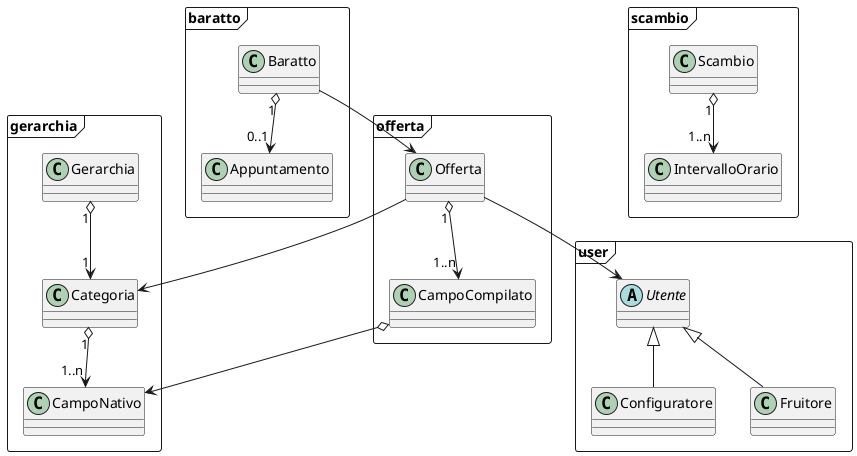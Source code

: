 @startuml package

package user  <<Frame>> {
    abstract class Utente{}
    class Configuratore extends Utente{}
    class Fruitore extends Utente{}
}
package gerarchia <<Frame>>{
    class Gerarchia{}
    class Categoria{}
    class CampoNativo{}
    Categoria "1" o--> "1..n" CampoNativo
    Gerarchia "1" o--> "1" Categoria
    'Categoria "1" o--> "2..n" Categoria
}
package offerta <<Frame>> {
    class Offerta{}
    class CampoCompilato{}
    Offerta "1" o--> "1..n" CampoCompilato
    CampoCompilato o--> CampoNativo
    Offerta --> Categoria
    Offerta --> Utente
}
package baratto <<Frame>> {
    class Baratto{}
    class Appuntamento{}
    Baratto "1" o--> "0..1" Appuntamento
    Baratto --> Offerta
}
package scambio <<Frame>>{
    class Scambio{}
    class IntervalloOrario{}
    Scambio "1" o--> "1..n" IntervalloOrario
}

@enduml